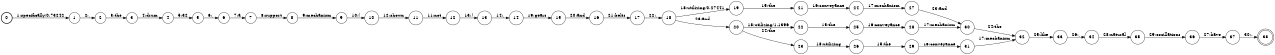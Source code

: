 digraph FST {
rankdir = LR;
size = "8.5,11";
label = "";
center = 1;
orientation = Portrait;
ranksep = "0.4";
nodesep = "0.25";
0 [label = "0", shape = circle, style = bold, fontsize = 14]
	0 -> 1 [label = "1:specifically/0.73242", fontsize = 14];
1 [label = "1", shape = circle, style = solid, fontsize = 14]
	1 -> 2 [label = "2:,", fontsize = 14];
2 [label = "2", shape = circle, style = solid, fontsize = 14]
	2 -> 3 [label = "3:the", fontsize = 14];
3 [label = "3", shape = circle, style = solid, fontsize = 14]
	3 -> 4 [label = "4:drum", fontsize = 14];
4 [label = "4", shape = circle, style = solid, fontsize = 14]
	4 -> 5 [label = "5:32", fontsize = 14];
5 [label = "5", shape = circle, style = solid, fontsize = 14]
	5 -> 6 [label = "6:,", fontsize = 14];
6 [label = "6", shape = circle, style = solid, fontsize = 14]
	6 -> 7 [label = "7:a", fontsize = 14];
7 [label = "7", shape = circle, style = solid, fontsize = 14]
	7 -> 8 [label = "8:support", fontsize = 14];
8 [label = "8", shape = circle, style = solid, fontsize = 14]
	8 -> 9 [label = "9:mechanism", fontsize = 14];
9 [label = "9", shape = circle, style = solid, fontsize = 14]
	9 -> 10 [label = "10:(", fontsize = 14];
10 [label = "10", shape = circle, style = solid, fontsize = 14]
	10 -> 11 [label = "12:shown", fontsize = 14];
11 [label = "11", shape = circle, style = solid, fontsize = 14]
	11 -> 12 [label = "11:not", fontsize = 14];
12 [label = "12", shape = circle, style = solid, fontsize = 14]
	12 -> 13 [label = "13:)", fontsize = 14];
13 [label = "13", shape = circle, style = solid, fontsize = 14]
	13 -> 14 [label = "14:,", fontsize = 14];
14 [label = "14", shape = circle, style = solid, fontsize = 14]
	14 -> 15 [label = "19:gears", fontsize = 14];
15 [label = "15", shape = circle, style = solid, fontsize = 14]
	15 -> 16 [label = "20:and", fontsize = 14];
16 [label = "16", shape = circle, style = solid, fontsize = 14]
	16 -> 17 [label = "21:belts", fontsize = 14];
17 [label = "17", shape = circle, style = solid, fontsize = 14]
	17 -> 18 [label = "22:,", fontsize = 14];
18 [label = "18", shape = circle, style = solid, fontsize = 14]
	18 -> 19 [label = "18:utilizing/0.27441", fontsize = 14];
	18 -> 20 [label = "23:and", fontsize = 14];
19 [label = "19", shape = circle, style = solid, fontsize = 14]
	19 -> 21 [label = "15:the", fontsize = 14];
20 [label = "20", shape = circle, style = solid, fontsize = 14]
	20 -> 23 [label = "24:the", fontsize = 14];
	20 -> 22 [label = "18:utilizing/1.1396", fontsize = 14];
21 [label = "21", shape = circle, style = solid, fontsize = 14]
	21 -> 24 [label = "16:conveyance", fontsize = 14];
22 [label = "22", shape = circle, style = solid, fontsize = 14]
	22 -> 25 [label = "15:the", fontsize = 14];
23 [label = "23", shape = circle, style = solid, fontsize = 14]
	23 -> 26 [label = "18:utilizing", fontsize = 14];
24 [label = "24", shape = circle, style = solid, fontsize = 14]
	24 -> 27 [label = "17:mechanism", fontsize = 14];
25 [label = "25", shape = circle, style = solid, fontsize = 14]
	25 -> 28 [label = "16:conveyance", fontsize = 14];
26 [label = "26", shape = circle, style = solid, fontsize = 14]
	26 -> 29 [label = "15:the", fontsize = 14];
27 [label = "27", shape = circle, style = solid, fontsize = 14]
	27 -> 30 [label = "23:and", fontsize = 14];
28 [label = "28", shape = circle, style = solid, fontsize = 14]
	28 -> 30 [label = "17:mechanism", fontsize = 14];
29 [label = "29", shape = circle, style = solid, fontsize = 14]
	29 -> 31 [label = "16:conveyance", fontsize = 14];
30 [label = "30", shape = circle, style = solid, fontsize = 14]
	30 -> 32 [label = "24:the", fontsize = 14];
31 [label = "31", shape = circle, style = solid, fontsize = 14]
	31 -> 32 [label = "17:mechanism", fontsize = 14];
32 [label = "32", shape = circle, style = solid, fontsize = 14]
	32 -> 33 [label = "25:like", fontsize = 14];
33 [label = "33", shape = circle, style = solid, fontsize = 14]
	33 -> 34 [label = "26:,", fontsize = 14];
34 [label = "34", shape = circle, style = solid, fontsize = 14]
	34 -> 35 [label = "28:natural", fontsize = 14];
35 [label = "35", shape = circle, style = solid, fontsize = 14]
	35 -> 36 [label = "29:oscillations", fontsize = 14];
36 [label = "36", shape = circle, style = solid, fontsize = 14]
	36 -> 37 [label = "27:have", fontsize = 14];
37 [label = "37", shape = circle, style = solid, fontsize = 14]
	37 -> 38 [label = "30:.", fontsize = 14];
38 [label = "38", shape = doublecircle, style = solid, fontsize = 14]
}
